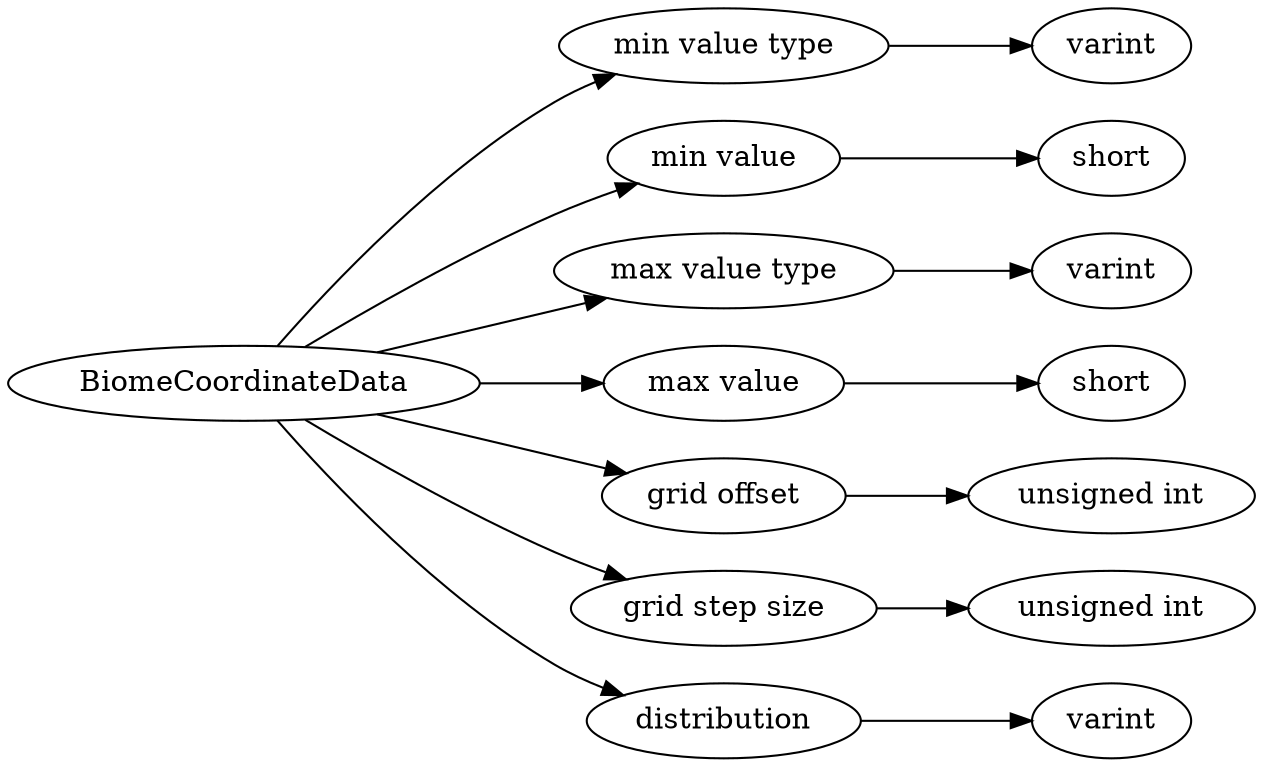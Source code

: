 digraph "BiomeCoordinateData" {
rankdir = LR
102
102 -> 103
103 -> 104
102 -> 105
105 -> 106
102 -> 107
107 -> 108
102 -> 109
109 -> 110
102 -> 111
111 -> 112
102 -> 113
113 -> 114
102 -> 115
115 -> 116

102 [label="BiomeCoordinateData",comment="name: \"BiomeCoordinateData\", typeName: \"\", id: 102, branchId: 0, recurseId: -1, attributes: 0, notes: \"\""];
103 [label="min value type",comment="name: \"min value type\", typeName: \"\", id: 103, branchId: 0, recurseId: -1, attributes: 0, notes: \"\""];
104 [label="varint",comment="name: \"varint\", typeName: \"\", id: 104, branchId: 0, recurseId: -1, attributes: 512, notes: \"\""];
105 [label="min value",comment="name: \"min value\", typeName: \"short\", id: 105, branchId: 0, recurseId: -1, attributes: 256, notes: \"\""];
106 [label="short",comment="name: \"short\", typeName: \"\", id: 106, branchId: 0, recurseId: -1, attributes: 512, notes: \"\""];
107 [label="max value type",comment="name: \"max value type\", typeName: \"\", id: 107, branchId: 0, recurseId: -1, attributes: 0, notes: \"\""];
108 [label="varint",comment="name: \"varint\", typeName: \"\", id: 108, branchId: 0, recurseId: -1, attributes: 512, notes: \"\""];
109 [label="max value",comment="name: \"max value\", typeName: \"short\", id: 109, branchId: 0, recurseId: -1, attributes: 256, notes: \"\""];
110 [label="short",comment="name: \"short\", typeName: \"\", id: 110, branchId: 0, recurseId: -1, attributes: 512, notes: \"\""];
111 [label="grid offset",comment="name: \"grid offset\", typeName: \"\", id: 111, branchId: 0, recurseId: -1, attributes: 0, notes: \"\""];
112 [label="unsigned int",comment="name: \"unsigned int\", typeName: \"\", id: 112, branchId: 0, recurseId: -1, attributes: 512, notes: \"\""];
113 [label="grid step size",comment="name: \"grid step size\", typeName: \"\", id: 113, branchId: 0, recurseId: -1, attributes: 0, notes: \"\""];
114 [label="unsigned int",comment="name: \"unsigned int\", typeName: \"\", id: 114, branchId: 0, recurseId: -1, attributes: 512, notes: \"\""];
115 [label="distribution",comment="name: \"distribution\", typeName: \"\", id: 115, branchId: 0, recurseId: -1, attributes: 0, notes: \"\""];
116 [label="varint",comment="name: \"varint\", typeName: \"\", id: 116, branchId: 0, recurseId: -1, attributes: 512, notes: \"\""];
{ rank = max;104;106;108;110;112;114;116}

}
